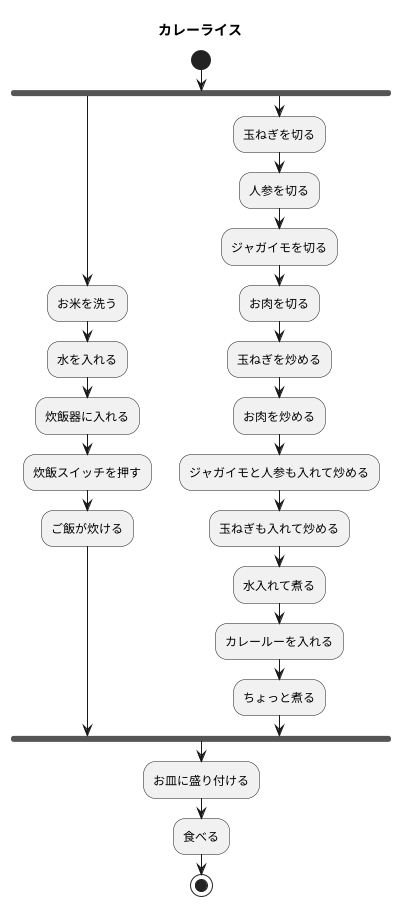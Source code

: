 @startuml カレーライス
title カレーライス

start

fork
    :お米を洗う;
    :水を入れる;    
    :炊飯器に入れる;
    :炊飯スイッチを押す;
    :ご飯が炊ける;

    fork again

    :玉ねぎを切る;
    :人参を切る;
    :ジャガイモを切る;
    :お肉を切る;
    :玉ねぎを炒める;
    :お肉を炒める;
    :ジャガイモと人参も入れて炒める;
    :玉ねぎも入れて炒める;
    :水入れて煮る;
    :カレールーを入れる;
    :ちょっと煮る;
end fork

:お皿に盛り付ける;

:食べる;

stop

@enduml